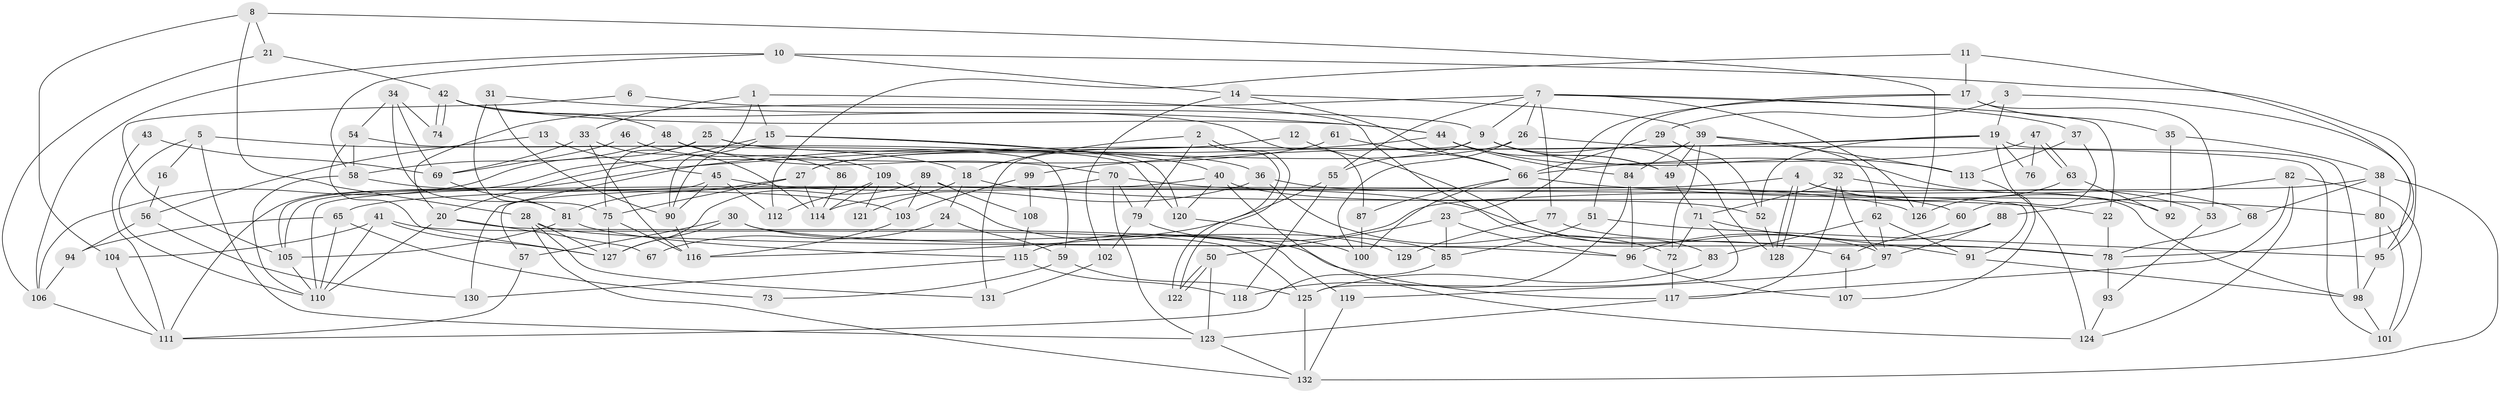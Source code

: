// Generated by graph-tools (version 1.1) at 2025/52/03/09/25 04:52:07]
// undirected, 132 vertices, 264 edges
graph export_dot {
graph [start="1"]
  node [color=gray90,style=filled];
  1;
  2;
  3;
  4;
  5;
  6;
  7;
  8;
  9;
  10;
  11;
  12;
  13;
  14;
  15;
  16;
  17;
  18;
  19;
  20;
  21;
  22;
  23;
  24;
  25;
  26;
  27;
  28;
  29;
  30;
  31;
  32;
  33;
  34;
  35;
  36;
  37;
  38;
  39;
  40;
  41;
  42;
  43;
  44;
  45;
  46;
  47;
  48;
  49;
  50;
  51;
  52;
  53;
  54;
  55;
  56;
  57;
  58;
  59;
  60;
  61;
  62;
  63;
  64;
  65;
  66;
  67;
  68;
  69;
  70;
  71;
  72;
  73;
  74;
  75;
  76;
  77;
  78;
  79;
  80;
  81;
  82;
  83;
  84;
  85;
  86;
  87;
  88;
  89;
  90;
  91;
  92;
  93;
  94;
  95;
  96;
  97;
  98;
  99;
  100;
  101;
  102;
  103;
  104;
  105;
  106;
  107;
  108;
  109;
  110;
  111;
  112;
  113;
  114;
  115;
  116;
  117;
  118;
  119;
  120;
  121;
  122;
  123;
  124;
  125;
  126;
  127;
  128;
  129;
  130;
  131;
  132;
  1 -- 90;
  1 -- 33;
  1 -- 15;
  1 -- 83;
  2 -- 18;
  2 -- 122;
  2 -- 122;
  2 -- 79;
  3 -- 29;
  3 -- 95;
  3 -- 19;
  4 -- 128;
  4 -- 128;
  4 -- 98;
  4 -- 65;
  4 -- 92;
  5 -- 123;
  5 -- 110;
  5 -- 16;
  5 -- 18;
  6 -- 9;
  6 -- 105;
  7 -- 20;
  7 -- 55;
  7 -- 9;
  7 -- 22;
  7 -- 26;
  7 -- 37;
  7 -- 77;
  7 -- 126;
  8 -- 21;
  8 -- 104;
  8 -- 28;
  8 -- 126;
  9 -- 49;
  9 -- 55;
  9 -- 113;
  9 -- 128;
  9 -- 131;
  10 -- 58;
  10 -- 106;
  10 -- 14;
  10 -- 95;
  11 -- 17;
  11 -- 78;
  11 -- 112;
  12 -- 97;
  12 -- 27;
  13 -- 45;
  13 -- 56;
  14 -- 39;
  14 -- 66;
  14 -- 102;
  15 -- 120;
  15 -- 20;
  15 -- 40;
  15 -- 90;
  16 -- 56;
  17 -- 35;
  17 -- 23;
  17 -- 51;
  17 -- 53;
  18 -- 22;
  18 -- 24;
  18 -- 121;
  19 -- 105;
  19 -- 52;
  19 -- 76;
  19 -- 98;
  19 -- 99;
  19 -- 107;
  20 -- 119;
  20 -- 67;
  20 -- 110;
  21 -- 106;
  21 -- 42;
  22 -- 78;
  23 -- 85;
  23 -- 96;
  23 -- 50;
  24 -- 59;
  24 -- 67;
  25 -- 75;
  25 -- 36;
  25 -- 59;
  25 -- 106;
  26 -- 101;
  26 -- 27;
  26 -- 100;
  27 -- 81;
  27 -- 75;
  27 -- 114;
  28 -- 131;
  28 -- 96;
  28 -- 127;
  28 -- 132;
  29 -- 66;
  29 -- 52;
  30 -- 78;
  30 -- 127;
  30 -- 57;
  30 -- 85;
  31 -- 90;
  31 -- 81;
  31 -- 44;
  32 -- 117;
  32 -- 71;
  32 -- 53;
  32 -- 97;
  33 -- 69;
  33 -- 116;
  33 -- 114;
  34 -- 75;
  34 -- 54;
  34 -- 69;
  34 -- 74;
  35 -- 92;
  35 -- 38;
  36 -- 72;
  36 -- 114;
  36 -- 60;
  37 -- 60;
  37 -- 113;
  38 -- 132;
  38 -- 80;
  38 -- 68;
  38 -- 115;
  39 -- 113;
  39 -- 49;
  39 -- 62;
  39 -- 72;
  39 -- 84;
  40 -- 52;
  40 -- 57;
  40 -- 120;
  40 -- 124;
  41 -- 125;
  41 -- 110;
  41 -- 104;
  41 -- 127;
  42 -- 74;
  42 -- 74;
  42 -- 87;
  42 -- 44;
  42 -- 48;
  43 -- 111;
  43 -- 69;
  44 -- 49;
  44 -- 68;
  44 -- 84;
  44 -- 130;
  45 -- 90;
  45 -- 112;
  45 -- 64;
  45 -- 105;
  46 -- 69;
  46 -- 109;
  47 -- 63;
  47 -- 63;
  47 -- 66;
  47 -- 76;
  48 -- 70;
  48 -- 58;
  48 -- 86;
  49 -- 71;
  50 -- 122;
  50 -- 122;
  50 -- 123;
  51 -- 95;
  51 -- 85;
  52 -- 128;
  53 -- 93;
  54 -- 127;
  54 -- 58;
  54 -- 120;
  55 -- 116;
  55 -- 118;
  56 -- 130;
  56 -- 94;
  57 -- 111;
  58 -- 110;
  58 -- 103;
  59 -- 125;
  59 -- 73;
  60 -- 64;
  61 -- 66;
  61 -- 111;
  62 -- 97;
  62 -- 83;
  62 -- 91;
  63 -- 126;
  63 -- 92;
  64 -- 107;
  65 -- 110;
  65 -- 73;
  65 -- 94;
  66 -- 100;
  66 -- 80;
  66 -- 87;
  68 -- 78;
  69 -- 81;
  70 -- 126;
  70 -- 123;
  70 -- 79;
  70 -- 110;
  71 -- 91;
  71 -- 125;
  71 -- 72;
  72 -- 117;
  75 -- 127;
  75 -- 116;
  77 -- 78;
  77 -- 129;
  78 -- 93;
  79 -- 100;
  79 -- 102;
  80 -- 95;
  80 -- 101;
  81 -- 115;
  81 -- 105;
  82 -- 101;
  82 -- 124;
  82 -- 88;
  82 -- 117;
  83 -- 125;
  84 -- 96;
  84 -- 118;
  85 -- 111;
  86 -- 114;
  87 -- 100;
  88 -- 96;
  88 -- 97;
  89 -- 127;
  89 -- 108;
  89 -- 91;
  89 -- 103;
  90 -- 116;
  91 -- 98;
  93 -- 124;
  94 -- 106;
  95 -- 98;
  96 -- 107;
  97 -- 119;
  98 -- 101;
  99 -- 103;
  99 -- 108;
  102 -- 131;
  103 -- 116;
  104 -- 111;
  105 -- 110;
  106 -- 111;
  108 -- 115;
  109 -- 117;
  109 -- 114;
  109 -- 112;
  109 -- 121;
  113 -- 124;
  115 -- 118;
  115 -- 130;
  117 -- 123;
  119 -- 132;
  120 -- 129;
  123 -- 132;
  125 -- 132;
}
